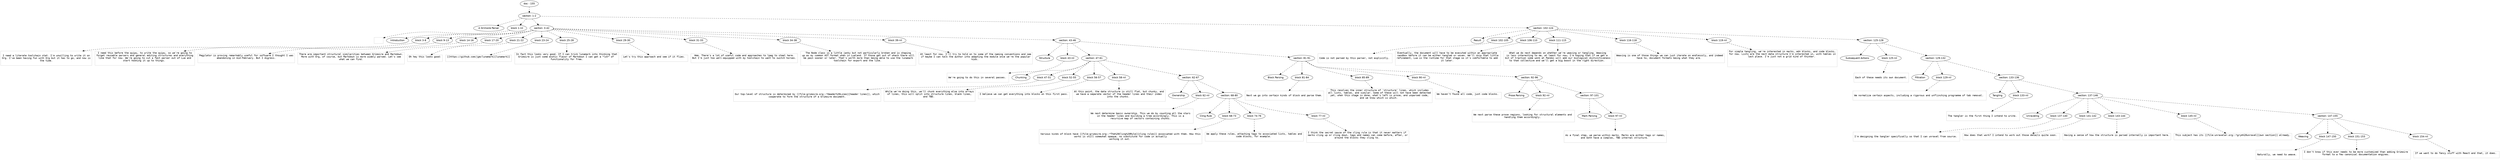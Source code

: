 digraph hierarchy {

node [fontname=Helvetica]
edge [style=dashed]

doc_0 [label="doc - 155"]

doc_0 -> { section_1}
{rank=same; section_1}

section_1 [label="section: 1-2"]

section_1 -> { header_2 block_3 section_4 section_5}
{rank=same; header_2 block_3 section_4 section_5}

header_2 [label="A Grimoire Parser"]
block_3 [label="block 1-nil"]
section_4 [label="section: 3-42"]
section_5 [label="section: 102-124"]


block_3 -> leaf_6
leaf_6  [color=Gray,shape=rectangle,fontname=Inconsolata,label="
"]section_4 -> { header_7 block_8 block_9 block_10 block_11 block_12 block_13 block_14 block_15 block_16 block_17 block_18 section_19}
{rank=same; header_7 block_8 block_9 block_10 block_11 block_12 block_13 block_14 block_15 block_16 block_17 block_18 section_19}

header_7 [label="Introduction"]
block_8 [label="block 3-8"]
block_9 [label="block 9-13"]
block_10 [label="block 14-16"]
block_11 [label="block 17-20"]
block_12 [label="block 21-22"]
block_13 [label="block 23-24"]
block_14 [label="block 25-28"]
block_15 [label="block 29-30"]
block_16 [label="block 31-33"]
block_17 [label="block 34-38"]
block_18 [label="block 39-nil"]
section_19 [label="section: 43-46"]


block_8 -> leaf_20
leaf_20  [color=Gray,shape=rectangle,fontname=Inconsolata,label="
I need a literate toolchain stat. I'm unwilling to write it on
Org. I've been having fun with Org but it has to go, and now is
the time.

"]
block_9 -> leaf_21
leaf_21  [color=Gray,shape=rectangle,fontname=Inconsolata,label="I need this before the quipu, to write the quipu, so we're going to
forget reusable parsers and general editing structures and everything
like that for now. We're going to cut a fast parser out of Lua and
start hooking it up to things. 

"]
block_10 -> leaf_22
leaf_22  [color=Gray,shape=rectangle,fontname=Inconsolata,label="Pegylator is proving remarkably useful for software I thought I was
abandoning in mid-February. But I digress.

"]
block_11 -> leaf_23
leaf_23  [color=Gray,shape=rectangle,fontname=Inconsolata,label="There are important structural similarities between Grimoire and Markdown.
More with Org, of course, but Markdown is more widely parsed. Let's see
what we can find.

"]
block_12 -> leaf_24
leaf_24  [color=Gray,shape=rectangle,fontname=Inconsolata,label="Oh hey this looks good:

"]
block_13 -> leaf_25
leaf_25  [color=Gray,shape=rectangle,fontname=Inconsolata,label="[[https://github.com/jgm/lunamark][lunamark]]

"]
block_14 -> leaf_26
leaf_26  [color=Gray,shape=rectangle,fontname=Inconsolata,label="In fact this looks very good. If I can trick lunamark into thinking that
Grimoire is just some exotic flavor of Markdown I can get a *lot* of 
functionality for free.

"]
block_15 -> leaf_27
leaf_27  [color=Gray,shape=rectangle,fontname=Inconsolata,label="Let's try this approach and see if it flies. 

"]
block_16 -> leaf_28
leaf_28  [color=Gray,shape=rectangle,fontname=Inconsolata,label="Hmm. There's a lot of useful code and approaches to lpeg to steal here.
But I'm just too well-equipped with my toolchain to want to switch horses.

"]
block_17 -> leaf_29
leaf_29  [color=Gray,shape=rectangle,fontname=Inconsolata,label="The Node class is a little janky but not particularly broken and is shaping
up as my common AST format when in Lualand. If those get out of whack there will
be pain sooner or later. That's worth more than being able to use the lunamark
toolchain for export and the like. 

"]
block_18 -> leaf_30
leaf_30  [color=Gray,shape=rectangle,fontname=Inconsolata,label="At least for now. I'll try to hold on to some of the naming conventions and see
if maybe I can talk the author into adapting the module once we're the popular
kids. 

"]section_19 -> { header_31 block_32 section_33 section_34}
{rank=same; header_31 block_32 section_33 section_34}

header_31 [label="Structure"]
block_32 [label="block 43-nil"]
section_33 [label="section: 47-61"]
section_34 [label="section: 81-91"]


block_32 -> leaf_35
leaf_35  [color=Gray,shape=rectangle,fontname=Inconsolata,label="
We're going to do this in several passes. 

"]section_33 -> { header_36 block_37 block_38 block_39 block_40 section_41}
{rank=same; header_36 block_37 block_38 block_39 block_40 section_41}

header_36 [label="Chunking"]
block_37 [label="block 47-51"]
block_38 [label="block 52-55"]
block_39 [label="block 56-57"]
block_40 [label="block 58-nil"]
section_41 [label="section: 62-67"]


block_37 -> leaf_42
leaf_42  [color=Gray,shape=rectangle,fontname=Inconsolata,label="
Our top-level of structure is determined by [[file:grimoire.org::*Header%20Lines][header lines]], which
cooperate to form the structure of a Grimoire document.

"]
block_38 -> leaf_43
leaf_43  [color=Gray,shape=rectangle,fontname=Inconsolata,label="While we're doing this, we'll chunk everything else into arrays
of lines, this will split into structure lines, blank lines,
and TBD. 

"]
block_39 -> leaf_44
leaf_44  [color=Gray,shape=rectangle,fontname=Inconsolata,label="I believe we can get everything into blocks on this first pass.

"]
block_40 -> leaf_45
leaf_45  [color=Gray,shape=rectangle,fontname=Inconsolata,label="At this point, the data structure is still flat, but chunky, and
we have a separate vector of the header lines and their index
into the chunks. 

"]section_41 -> { header_46 block_47 section_48}
{rank=same; header_46 block_47 section_48}

header_46 [label="Ownership"]
block_47 [label="block 62-nil"]
section_48 [label="section: 68-80"]


block_47 -> leaf_49
leaf_49  [color=Gray,shape=rectangle,fontname=Inconsolata,label="
We next determine basic ownership. This we do by counting all the stars 
in the header lines and building a tree accordingly. This is a 
recursive map of vectors containing chunks. 

"]section_48 -> { header_50 block_51 block_52 block_53}
{rank=same; header_50 block_51 block_52 block_53}

header_50 [label="Cling Rule"]
block_51 [label="block 68-73"]
block_52 [label="block 74-76"]
block_53 [label="block 77-nil"]


block_51 -> leaf_54
leaf_54  [color=Gray,shape=rectangle,fontname=Inconsolata,label="
Various kinds of block have [[file:grimoire.org::*The%20Cling%20Rule][cling rules]] associated with them. How this
works is still somewhat opaque, no substitute for code in actually
working it out. 

"]
block_52 -> leaf_55
leaf_55  [color=Gray,shape=rectangle,fontname=Inconsolata,label="We apply these rules, attaching tags to associated lists, tables and
code blocks, for example. 

"]
block_53 -> leaf_56
leaf_56  [color=Gray,shape=rectangle,fontname=Inconsolata,label="I think the secret sauce of the cling rule is that it never matters if 
marks cling up or cling down, tags and names can come before, after, or
around the blocks they cling to. 

"]section_34 -> { header_57 block_58 block_59 block_60 section_61}
{rank=same; header_57 block_58 block_59 block_60 section_61}

header_57 [label="Block Parsing"]
block_58 [label="block 81-84"]
block_59 [label="block 85-89"]
block_60 [label="block 90-nil"]
section_61 [label="section: 92-96"]


block_58 -> leaf_62
leaf_62  [color=Gray,shape=rectangle,fontname=Inconsolata,label="
Next we go into certain kinds of block and parse them.

"]
block_59 -> leaf_63
leaf_63  [color=Gray,shape=rectangle,fontname=Inconsolata,label="This resolves the inner structure of 'structure' lines, which includes
all lists, tables, and similar. Some of these will not have been detected
yet, when this stage is done, what's left is prose, and unparsed code,
and we know which is which. 

"]
block_60 -> leaf_64
leaf_64  [color=Gray,shape=rectangle,fontname=Inconsolata,label="We haven't found all code, just code blocks. 

"]section_61 -> { header_65 block_66 section_67}
{rank=same; header_65 block_66 section_67}

header_65 [label="Prose Parsing"]
block_66 [label="block 92-nil"]
section_67 [label="section: 97-101"]


block_66 -> leaf_68
leaf_68  [color=Gray,shape=rectangle,fontname=Inconsolata,label="
We next parse these prose regions, looking for structural elements and 
handling them accordingly. 

"]section_67 -> { header_69 block_70}
{rank=same; header_69 block_70}

header_69 [label="Mark Parsing"]
block_70 [label="block 97-nil"]


block_70 -> leaf_71
leaf_71  [color=Gray,shape=rectangle,fontname=Inconsolata,label="
As a final step, we parse within marks. Marks are either tags or names,
and both have a complex, TBD internal structure. 

"]section_5 -> { header_72 block_73 block_74 block_75 block_76 block_77 section_78}
{rank=same; header_72 block_73 block_74 block_75 block_76 block_77 section_78}

header_72 [label="Result"]
block_73 [label="block 102-105"]
block_74 [label="block 106-110"]
block_75 [label="block 111-115"]
block_76 [label="block 116-118"]
block_77 [label="block 119-nil"]
section_78 [label="section: 125-128"]


block_73 -> leaf_79
leaf_79  [color=Gray,shape=rectangle,fontname=Inconsolata,label="
Code is not parsed by this parser, not explicitly. 

"]
block_74 -> leaf_80
leaf_80  [color=Gray,shape=rectangle,fontname=Inconsolata,label="Eventually, the document will have to be executed within an appropriate 
sandbox before it can be either tangled or woven. We'll skip that little
refinement, Lua is the runtime for that stage so it's comfortable to add 
it later. 

"]
block_75 -> leaf_81
leaf_81  [color=Gray,shape=rectangle,fontname=Inconsolata,label="What we do next depends on whether we're weaving or tangling. Weaving
is less interesting to me, at least for now; I'm hoping that if we get a 
bit of traction some wonk at Pandoc will add our biological distinctiveness
to that collective and we'll get a big boost in the right direction. 

"]
block_76 -> leaf_82
leaf_82  [color=Gray,shape=rectangle,fontname=Inconsolata,label="Weaving is one of those things we can just iterate on endlesssly, and indeed
have to, document formats being what they are. 

"]
block_77 -> leaf_83
leaf_83  [color=Gray,shape=rectangle,fontname=Inconsolata,label="For simple tangling, we're interested in marks, edn blocks, and code blocks,
for now. Lists are the next data structure I'm interested in, with tables in
last place. I'm just not a grid kind of thinker. 



"]section_78 -> { header_84 block_85 section_86}
{rank=same; header_84 block_85 section_86}

header_84 [label="Subsequent Actions"]
block_85 [label="block 125-nil"]
section_86 [label="section: 129-132"]


block_85 -> leaf_87
leaf_87  [color=Gray,shape=rectangle,fontname=Inconsolata,label="
Each of these needs its own document.

"]section_86 -> { header_88 block_89 section_90}
{rank=same; header_88 block_89 section_90}

header_88 [label="Filtration"]
block_89 [label="block 129-nil"]
section_90 [label="section: 133-136"]


block_89 -> leaf_91
leaf_91  [color=Gray,shape=rectangle,fontname=Inconsolata,label="
We normalize certain aspects, including a rigorous and unflinching programme of tab removal. 

"]section_90 -> { header_92 block_93 section_94}
{rank=same; header_92 block_93 section_94}

header_92 [label="Tangling"]
block_93 [label="block 133-nil"]
section_94 [label="section: 137-146"]


block_93 -> leaf_95
leaf_95  [color=Gray,shape=rectangle,fontname=Inconsolata,label="
The tangler is the first thing I intend to write. 

"]section_94 -> { header_96 block_97 block_98 block_99 block_100 section_101}
{rank=same; header_96 block_97 block_98 block_99 block_100 section_101}

header_96 [label="Unraveling"]
block_97 [label="block 137-140"]
block_98 [label="block 141-142"]
block_99 [label="block 143-144"]
block_100 [label="block 145-nil"]
section_101 [label="section: 147-155"]


block_97 -> leaf_102
leaf_102  [color=Gray,shape=rectangle,fontname=Inconsolata,label="
I'm designing the tangler specifically so that I can unravel from source. 

"]
block_98 -> leaf_103
leaf_103  [color=Gray,shape=rectangle,fontname=Inconsolata,label="How does that work? I intend to work out those details quite soon. 

"]
block_99 -> leaf_104
leaf_104  [color=Gray,shape=rectangle,fontname=Inconsolata,label="Having a sense of how the structure is parsed internally is important here.

"]
block_100 -> leaf_105
leaf_105  [color=Gray,shape=rectangle,fontname=Inconsolata,label="This subject has its [[file:unraveler.org::*grym%20unravel][own section]] already.

"]section_101 -> { header_106 block_107 block_108 block_109}
{rank=same; header_106 block_107 block_108 block_109}

header_106 [label="Weaving"]
block_107 [label="block 147-150"]
block_108 [label="block 151-153"]
block_109 [label="block 154-nil"]


block_107 -> leaf_110
leaf_110  [color=Gray,shape=rectangle,fontname=Inconsolata,label="
Naturally, we need to weave. 

"]
block_108 -> leaf_111
leaf_111  [color=Gray,shape=rectangle,fontname=Inconsolata,label="I don't know if this ever needs to be more customized than adding Grimoire 
format to a few canonical documentation engines. 

"]
block_109 -> leaf_112
leaf_112  [color=Gray,shape=rectangle,fontname=Inconsolata,label="If we want to do fancy stuff with React and that, it does. 

"]
}
